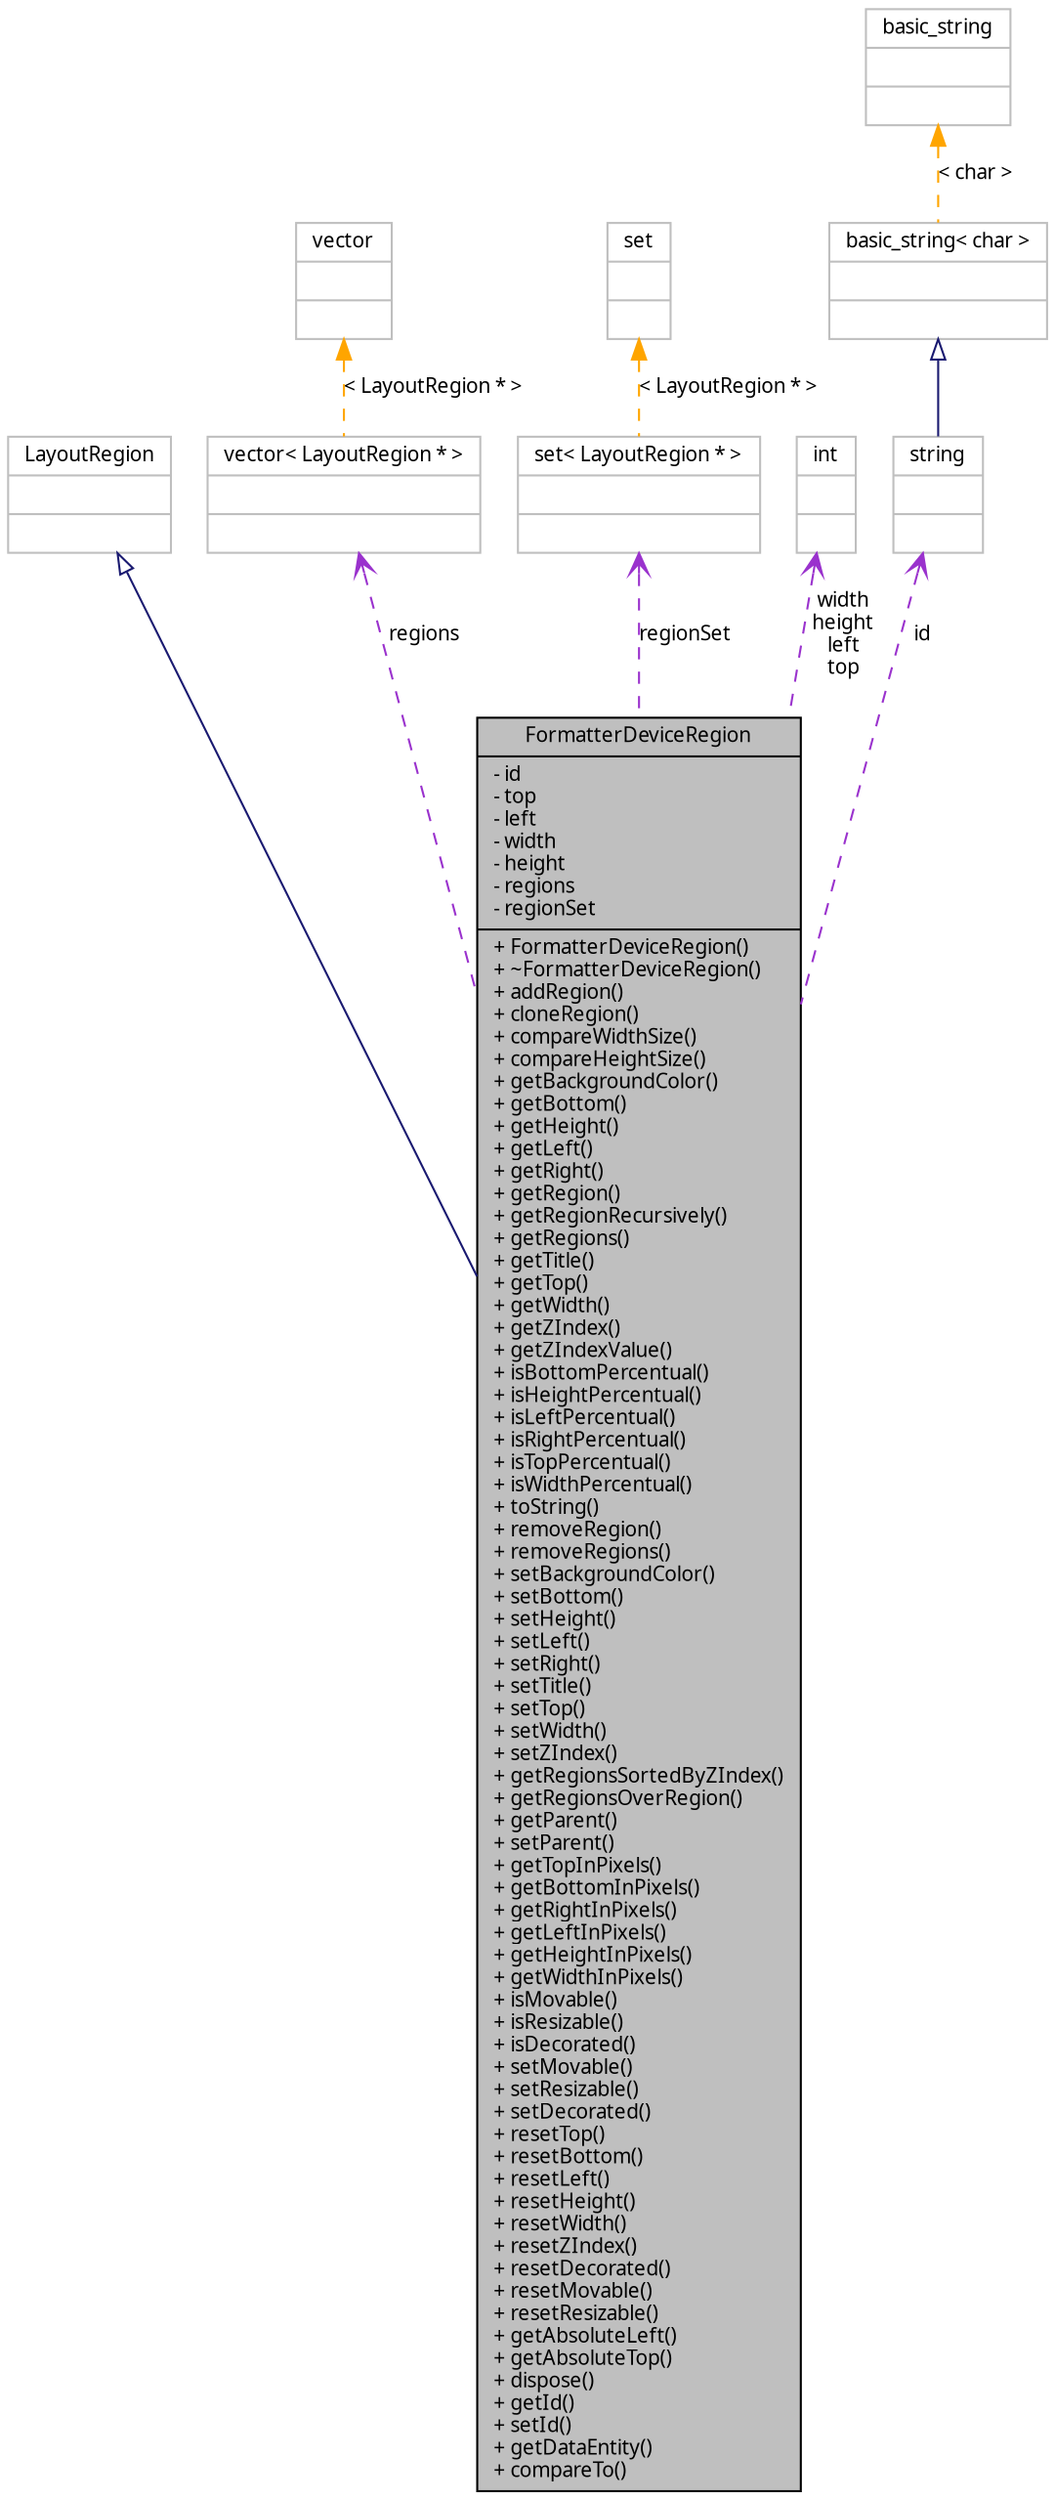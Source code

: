 digraph G
{
  edge [fontname="FreeSans.ttf",fontsize=10,labelfontname="FreeSans.ttf",labelfontsize=10];
  node [fontname="FreeSans.ttf",fontsize=10,shape=record];
  Node1 [label="{FormatterDeviceRegion\n|- id\l- top\l- left\l- width\l- height\l- regions\l- regionSet\l|+ FormatterDeviceRegion()\l+ ~FormatterDeviceRegion()\l+ addRegion()\l+ cloneRegion()\l+ compareWidthSize()\l+ compareHeightSize()\l+ getBackgroundColor()\l+ getBottom()\l+ getHeight()\l+ getLeft()\l+ getRight()\l+ getRegion()\l+ getRegionRecursively()\l+ getRegions()\l+ getTitle()\l+ getTop()\l+ getWidth()\l+ getZIndex()\l+ getZIndexValue()\l+ isBottomPercentual()\l+ isHeightPercentual()\l+ isLeftPercentual()\l+ isRightPercentual()\l+ isTopPercentual()\l+ isWidthPercentual()\l+ toString()\l+ removeRegion()\l+ removeRegions()\l+ setBackgroundColor()\l+ setBottom()\l+ setHeight()\l+ setLeft()\l+ setRight()\l+ setTitle()\l+ setTop()\l+ setWidth()\l+ setZIndex()\l+ getRegionsSortedByZIndex()\l+ getRegionsOverRegion()\l+ getParent()\l+ setParent()\l+ getTopInPixels()\l+ getBottomInPixels()\l+ getRightInPixels()\l+ getLeftInPixels()\l+ getHeightInPixels()\l+ getWidthInPixels()\l+ isMovable()\l+ isResizable()\l+ isDecorated()\l+ setMovable()\l+ setResizable()\l+ setDecorated()\l+ resetTop()\l+ resetBottom()\l+ resetLeft()\l+ resetHeight()\l+ resetWidth()\l+ resetZIndex()\l+ resetDecorated()\l+ resetMovable()\l+ resetResizable()\l+ getAbsoluteLeft()\l+ getAbsoluteTop()\l+ dispose()\l+ getId()\l+ setId()\l+ getDataEntity()\l+ compareTo()\l}",height=0.2,width=0.4,color="black", fillcolor="grey75", style="filled" fontcolor="black"];
  Node2 -> Node1 [dir=back,color="midnightblue",fontsize=10,style="solid",arrowtail="empty",fontname="FreeSans.ttf"];
  Node2 [label="{LayoutRegion\n||}",height=0.2,width=0.4,color="grey75", fillcolor="white", style="filled"];
  Node3 -> Node1 [dir=back,color="darkorchid3",fontsize=10,style="dashed",label="regions",arrowtail="open",fontname="FreeSans.ttf"];
  Node3 [label="{vector\< LayoutRegion * \>\n||}",height=0.2,width=0.4,color="grey75", fillcolor="white", style="filled"];
  Node4 -> Node3 [dir=back,color="orange",fontsize=10,style="dashed",label="\< LayoutRegion * \>",fontname="FreeSans.ttf"];
  Node4 [label="{vector\n||}",height=0.2,width=0.4,color="grey75", fillcolor="white", style="filled",tooltip="STL class."];
  Node5 -> Node1 [dir=back,color="darkorchid3",fontsize=10,style="dashed",label="regionSet",arrowtail="open",fontname="FreeSans.ttf"];
  Node5 [label="{set\< LayoutRegion * \>\n||}",height=0.2,width=0.4,color="grey75", fillcolor="white", style="filled"];
  Node6 -> Node5 [dir=back,color="orange",fontsize=10,style="dashed",label="\< LayoutRegion * \>",fontname="FreeSans.ttf"];
  Node6 [label="{set\n||}",height=0.2,width=0.4,color="grey75", fillcolor="white", style="filled",tooltip="STL class."];
  Node7 -> Node1 [dir=back,color="darkorchid3",fontsize=10,style="dashed",label="width\nheight\nleft\ntop",arrowtail="open",fontname="FreeSans.ttf"];
  Node7 [label="{int\n||}",height=0.2,width=0.4,color="grey75", fillcolor="white", style="filled"];
  Node8 -> Node1 [dir=back,color="darkorchid3",fontsize=10,style="dashed",label="id",arrowtail="open",fontname="FreeSans.ttf"];
  Node8 [label="{string\n||}",height=0.2,width=0.4,color="grey75", fillcolor="white", style="filled",tooltip="STL class."];
  Node9 -> Node8 [dir=back,color="midnightblue",fontsize=10,style="solid",arrowtail="empty",fontname="FreeSans.ttf"];
  Node9 [label="{basic_string\< char \>\n||}",height=0.2,width=0.4,color="grey75", fillcolor="white", style="filled"];
  Node10 -> Node9 [dir=back,color="orange",fontsize=10,style="dashed",label="\< char \>",fontname="FreeSans.ttf"];
  Node10 [label="{basic_string\n||}",height=0.2,width=0.4,color="grey75", fillcolor="white", style="filled",tooltip="STL class."];
}
